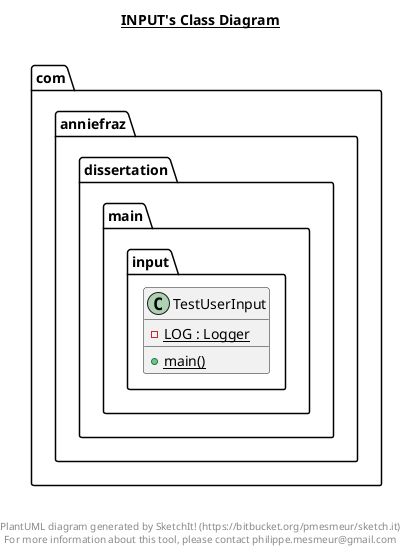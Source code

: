 @startuml

title __INPUT's Class Diagram__\n

  package com.anniefraz.dissertation.main.input {
    class TestUserInput {
        {static} - LOG : Logger
        {static} + main()
    }
  }
  



right footer


PlantUML diagram generated by SketchIt! (https://bitbucket.org/pmesmeur/sketch.it)
For more information about this tool, please contact philippe.mesmeur@gmail.com
endfooter

@enduml
